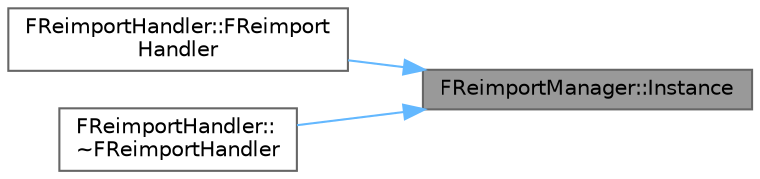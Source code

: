 digraph "FReimportManager::Instance"
{
 // INTERACTIVE_SVG=YES
 // LATEX_PDF_SIZE
  bgcolor="transparent";
  edge [fontname=Helvetica,fontsize=10,labelfontname=Helvetica,labelfontsize=10];
  node [fontname=Helvetica,fontsize=10,shape=box,height=0.2,width=0.4];
  rankdir="RL";
  Node1 [id="Node000001",label="FReimportManager::Instance",height=0.2,width=0.4,color="gray40", fillcolor="grey60", style="filled", fontcolor="black",tooltip="Singleton function, provides access to the only instance of the class."];
  Node1 -> Node2 [id="edge1_Node000001_Node000002",dir="back",color="steelblue1",style="solid",tooltip=" "];
  Node2 [id="Node000002",label="FReimportHandler::FReimport\lHandler",height=0.2,width=0.4,color="grey40", fillcolor="white", style="filled",URL="$db/dfc/classFReimportHandler.html#a23c009b921cf95d098fbc27ab71f0715",tooltip="Constructor."];
  Node1 -> Node3 [id="edge2_Node000001_Node000003",dir="back",color="steelblue1",style="solid",tooltip=" "];
  Node3 [id="Node000003",label="FReimportHandler::\l~FReimportHandler",height=0.2,width=0.4,color="grey40", fillcolor="white", style="filled",URL="$db/dfc/classFReimportHandler.html#a1ce256398325a28877dcc393a6e568cc",tooltip="Destructor."];
}
